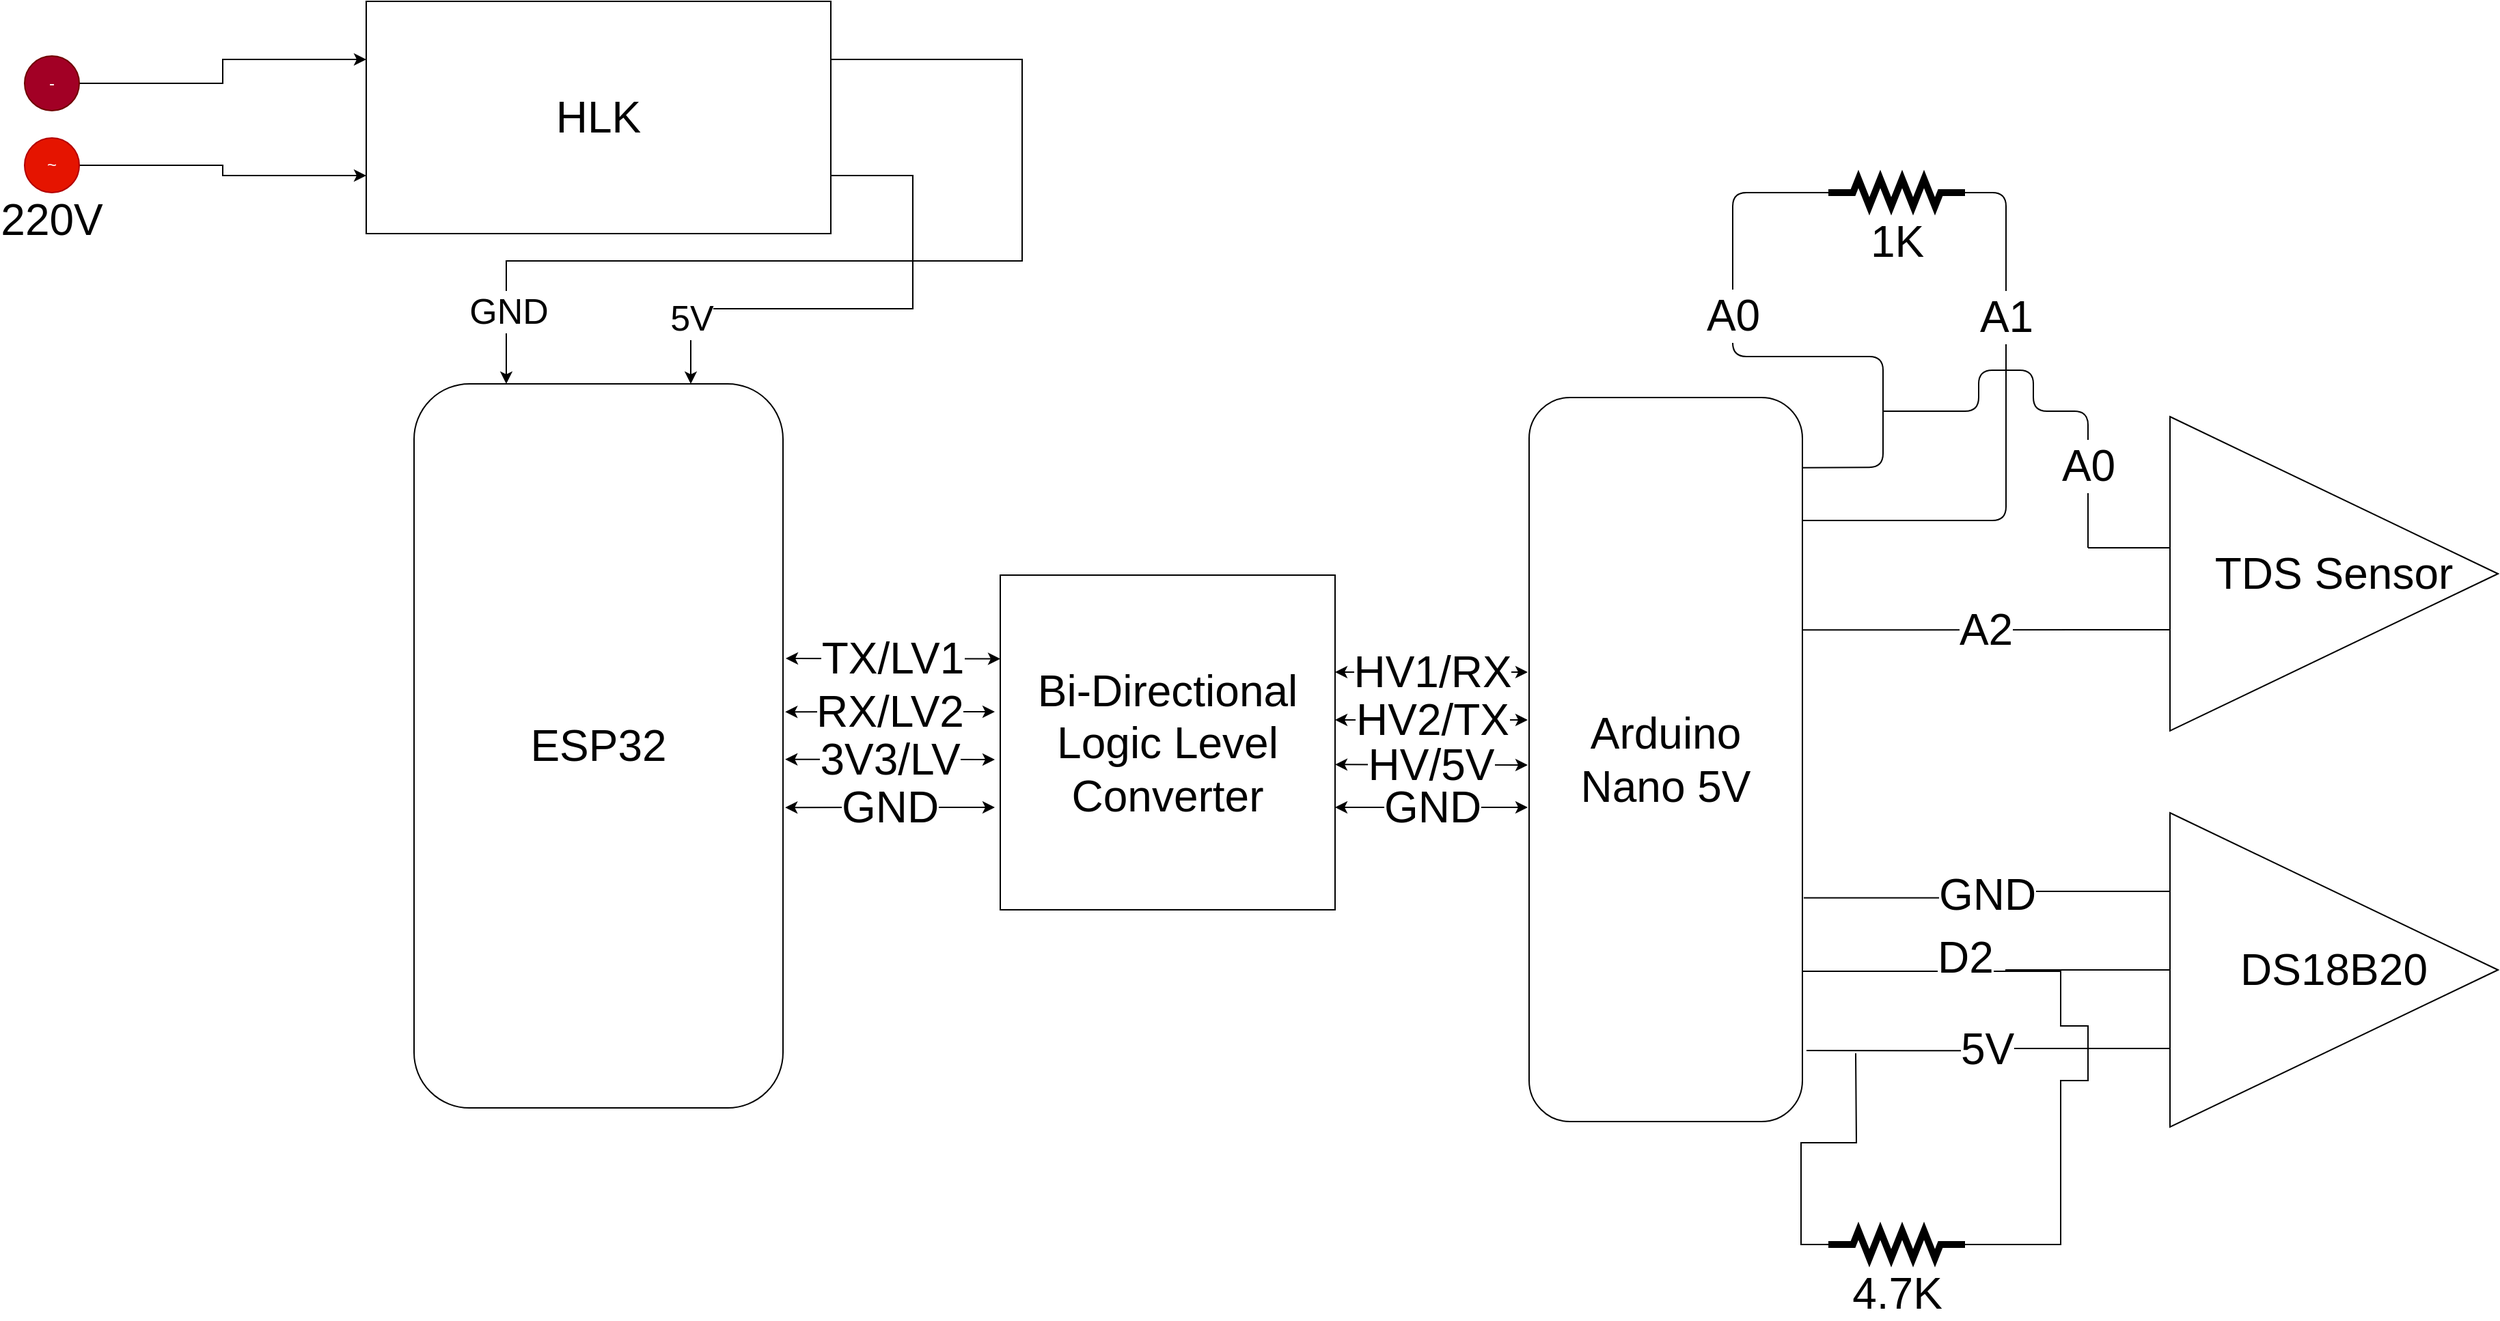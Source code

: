<mxfile version="14.9.6" type="device"><diagram id="CR8zGqUts7kMlNtFY5O4" name="Page-1"><mxGraphModel dx="442" dy="314" grid="1" gridSize="10" guides="1" tooltips="1" connect="1" arrows="1" fold="1" page="1" pageScale="1" pageWidth="1920" pageHeight="1200" math="0" shadow="0"><root><mxCell id="0"/><mxCell id="1" parent="0"/><mxCell id="Ugo03d8oLMbsBbboMRPL-1" value="&lt;font style=&quot;font-size: 32px&quot;&gt;ESP32&lt;/font&gt;" style="rounded=1;whiteSpace=wrap;html=1;" parent="1" vertex="1"><mxGeometry x="355" y="300" width="270" height="530" as="geometry"/></mxCell><mxCell id="Ugo03d8oLMbsBbboMRPL-6" style="edgeStyle=orthogonalEdgeStyle;rounded=0;orthogonalLoop=1;jettySize=auto;html=1;entryX=0;entryY=0.25;entryDx=0;entryDy=0;" parent="1" source="Ugo03d8oLMbsBbboMRPL-2" target="Ugo03d8oLMbsBbboMRPL-4" edge="1"><mxGeometry relative="1" as="geometry"/></mxCell><mxCell id="Ugo03d8oLMbsBbboMRPL-2" value="-" style="ellipse;whiteSpace=wrap;html=1;aspect=fixed;fillColor=#a20025;strokeColor=#6F0000;fontColor=#ffffff;" parent="1" vertex="1"><mxGeometry x="70" y="60" width="40" height="40" as="geometry"/></mxCell><mxCell id="Ugo03d8oLMbsBbboMRPL-7" style="edgeStyle=orthogonalEdgeStyle;rounded=0;orthogonalLoop=1;jettySize=auto;html=1;entryX=0;entryY=0.75;entryDx=0;entryDy=0;" parent="1" source="Ugo03d8oLMbsBbboMRPL-3" target="Ugo03d8oLMbsBbboMRPL-4" edge="1"><mxGeometry relative="1" as="geometry"/></mxCell><mxCell id="Ugo03d8oLMbsBbboMRPL-3" value="~" style="ellipse;whiteSpace=wrap;html=1;aspect=fixed;fillColor=#e51400;strokeColor=#B20000;fontColor=#ffffff;" parent="1" vertex="1"><mxGeometry x="70" y="120" width="40" height="40" as="geometry"/></mxCell><mxCell id="Ugo03d8oLMbsBbboMRPL-11" style="edgeStyle=orthogonalEdgeStyle;rounded=0;orthogonalLoop=1;jettySize=auto;html=1;exitX=1;exitY=0.25;exitDx=0;exitDy=0;entryX=0.25;entryY=0;entryDx=0;entryDy=0;" parent="1" source="Ugo03d8oLMbsBbboMRPL-4" target="Ugo03d8oLMbsBbboMRPL-1" edge="1"><mxGeometry relative="1" as="geometry"><mxPoint x="490" y="230" as="targetPoint"/><Array as="points"><mxPoint x="800" y="63"/><mxPoint x="800" y="210"/><mxPoint x="423" y="210"/></Array></mxGeometry></mxCell><mxCell id="Ugo03d8oLMbsBbboMRPL-13" value="GND" style="edgeLabel;html=1;align=center;verticalAlign=middle;resizable=0;points=[];fontSize=26;" parent="Ugo03d8oLMbsBbboMRPL-11" vertex="1" connectable="0"><mxGeometry x="0.858" y="1" relative="1" as="geometry"><mxPoint as="offset"/></mxGeometry></mxCell><mxCell id="Ugo03d8oLMbsBbboMRPL-12" style="edgeStyle=orthogonalEdgeStyle;rounded=0;orthogonalLoop=1;jettySize=auto;html=1;exitX=1;exitY=0.75;exitDx=0;exitDy=0;entryX=0.75;entryY=0;entryDx=0;entryDy=0;" parent="1" source="Ugo03d8oLMbsBbboMRPL-4" target="Ugo03d8oLMbsBbboMRPL-1" edge="1"><mxGeometry relative="1" as="geometry"><Array as="points"><mxPoint x="720" y="148"/><mxPoint x="720" y="245"/><mxPoint x="558" y="245"/></Array></mxGeometry></mxCell><mxCell id="Ugo03d8oLMbsBbboMRPL-14" value="&lt;font style=&quot;font-size: 26px&quot;&gt;5V&lt;/font&gt;" style="edgeLabel;html=1;align=center;verticalAlign=middle;resizable=0;points=[];" parent="Ugo03d8oLMbsBbboMRPL-12" vertex="1" connectable="0"><mxGeometry x="0.743" relative="1" as="geometry"><mxPoint as="offset"/></mxGeometry></mxCell><mxCell id="Ugo03d8oLMbsBbboMRPL-4" value="&lt;font style=&quot;font-size: 32px&quot;&gt;HLK&lt;/font&gt;" style="rounded=0;whiteSpace=wrap;html=1;" parent="1" vertex="1"><mxGeometry x="320" y="20" width="340" height="170" as="geometry"/></mxCell><mxCell id="Ugo03d8oLMbsBbboMRPL-5" value="&lt;font style=&quot;font-size: 32px&quot;&gt;220V&lt;/font&gt;" style="text;html=1;strokeColor=none;fillColor=none;align=center;verticalAlign=middle;whiteSpace=wrap;rounded=0;" parent="1" vertex="1"><mxGeometry x="70" y="170" width="40" height="20" as="geometry"/></mxCell><mxCell id="u3jvMqs9ffF3SErqGM_v-1" value="&lt;font style=&quot;font-size: 32px&quot;&gt;Bi-Directional Logic Level Converter&lt;/font&gt;" style="whiteSpace=wrap;html=1;aspect=fixed;" vertex="1" parent="1"><mxGeometry x="784" y="440" width="245" height="245" as="geometry"/></mxCell><mxCell id="u3jvMqs9ffF3SErqGM_v-18" value="D2" style="edgeStyle=orthogonalEdgeStyle;rounded=0;orthogonalLoop=1;jettySize=auto;html=1;fontSize=32;startArrow=none;startFill=0;endArrow=none;endFill=0;exitX=0.996;exitY=0.799;exitDx=0;exitDy=0;exitPerimeter=0;" edge="1" parent="1" source="u3jvMqs9ffF3SErqGM_v-2"><mxGeometry x="0.609" y="10" relative="1" as="geometry"><mxPoint x="1520" y="730" as="targetPoint"/><mxPoint x="1380" y="730" as="sourcePoint"/><Array as="points"><mxPoint x="1370" y="730"/></Array><mxPoint as="offset"/></mxGeometry></mxCell><mxCell id="u3jvMqs9ffF3SErqGM_v-2" value="&lt;font style=&quot;font-size: 32px&quot;&gt;Arduino &lt;br&gt;Nano 5V&lt;/font&gt;" style="rounded=1;whiteSpace=wrap;html=1;" vertex="1" parent="1"><mxGeometry x="1171" y="310" width="200" height="530" as="geometry"/></mxCell><mxCell id="u3jvMqs9ffF3SErqGM_v-3" value="TDS Sensor" style="triangle;whiteSpace=wrap;html=1;fontSize=32;" vertex="1" parent="1"><mxGeometry x="1640" y="324" width="240" height="230" as="geometry"/></mxCell><mxCell id="u3jvMqs9ffF3SErqGM_v-15" value="GND" style="edgeStyle=orthogonalEdgeStyle;rounded=0;orthogonalLoop=1;jettySize=auto;html=1;exitX=0;exitY=0.25;exitDx=0;exitDy=0;entryX=1.005;entryY=0.691;entryDx=0;entryDy=0;entryPerimeter=0;fontSize=32;startArrow=none;startFill=0;endArrow=none;endFill=0;" edge="1" parent="1" source="u3jvMqs9ffF3SErqGM_v-4" target="u3jvMqs9ffF3SErqGM_v-2"><mxGeometry relative="1" as="geometry"/></mxCell><mxCell id="u3jvMqs9ffF3SErqGM_v-17" value="5V" style="edgeStyle=orthogonalEdgeStyle;rounded=0;orthogonalLoop=1;jettySize=auto;html=1;exitX=0;exitY=0.75;exitDx=0;exitDy=0;entryX=1.015;entryY=0.902;entryDx=0;entryDy=0;entryPerimeter=0;fontSize=32;startArrow=none;startFill=0;endArrow=none;endFill=0;" edge="1" parent="1" source="u3jvMqs9ffF3SErqGM_v-4" target="u3jvMqs9ffF3SErqGM_v-2"><mxGeometry relative="1" as="geometry"/></mxCell><mxCell id="u3jvMqs9ffF3SErqGM_v-4" value="DS18B20" style="triangle;whiteSpace=wrap;html=1;fontSize=32;" vertex="1" parent="1"><mxGeometry x="1640" y="614" width="240" height="230" as="geometry"/></mxCell><mxCell id="u3jvMqs9ffF3SErqGM_v-5" value="TX/LV1" style="endArrow=classic;html=1;fontSize=32;entryX=0;entryY=0.25;entryDx=0;entryDy=0;startArrow=classic;startFill=1;" edge="1" parent="1" target="u3jvMqs9ffF3SErqGM_v-1"><mxGeometry width="50" height="50" relative="1" as="geometry"><mxPoint x="627" y="501" as="sourcePoint"/><mxPoint x="670" y="470" as="targetPoint"/></mxGeometry></mxCell><mxCell id="u3jvMqs9ffF3SErqGM_v-6" value="RX/LV2" style="endArrow=classic;html=1;fontSize=32;exitX=1.006;exitY=0.453;exitDx=0;exitDy=0;exitPerimeter=0;startArrow=classic;startFill=1;" edge="1" parent="1" source="Ugo03d8oLMbsBbboMRPL-1"><mxGeometry width="50" height="50" relative="1" as="geometry"><mxPoint x="630.13" y="540.15" as="sourcePoint"/><mxPoint x="780" y="540" as="targetPoint"/></mxGeometry></mxCell><mxCell id="u3jvMqs9ffF3SErqGM_v-7" value="3V3/LV" style="endArrow=classic;html=1;fontSize=32;exitX=1.006;exitY=0.453;exitDx=0;exitDy=0;exitPerimeter=0;startArrow=classic;startFill=1;" edge="1" parent="1"><mxGeometry width="50" height="50" relative="1" as="geometry"><mxPoint x="626.62" y="574.85" as="sourcePoint"/><mxPoint x="780" y="575" as="targetPoint"/></mxGeometry></mxCell><mxCell id="u3jvMqs9ffF3SErqGM_v-8" value="GND" style="endArrow=classic;html=1;fontSize=32;exitX=1.006;exitY=0.453;exitDx=0;exitDy=0;exitPerimeter=0;startArrow=classic;startFill=1;" edge="1" parent="1"><mxGeometry width="50" height="50" relative="1" as="geometry"><mxPoint x="626.62" y="610.09" as="sourcePoint"/><mxPoint x="780" y="610" as="targetPoint"/></mxGeometry></mxCell><mxCell id="u3jvMqs9ffF3SErqGM_v-9" value="HV1/RX" style="endArrow=classic;html=1;fontSize=32;startArrow=classic;startFill=1;" edge="1" parent="1"><mxGeometry width="50" height="50" relative="1" as="geometry"><mxPoint x="1029.0" y="511" as="sourcePoint"/><mxPoint x="1170" y="511" as="targetPoint"/></mxGeometry></mxCell><mxCell id="u3jvMqs9ffF3SErqGM_v-10" value="HV2/TX" style="endArrow=classic;html=1;fontSize=32;startArrow=classic;startFill=1;" edge="1" parent="1"><mxGeometry width="50" height="50" relative="1" as="geometry"><mxPoint x="1029.0" y="546" as="sourcePoint"/><mxPoint x="1170" y="546" as="targetPoint"/></mxGeometry></mxCell><mxCell id="u3jvMqs9ffF3SErqGM_v-11" value="HV/5V" style="endArrow=classic;html=1;fontSize=32;startArrow=classic;startFill=1;" edge="1" parent="1"><mxGeometry width="50" height="50" relative="1" as="geometry"><mxPoint x="1029.0" y="578.66" as="sourcePoint"/><mxPoint x="1170" y="579" as="targetPoint"/></mxGeometry></mxCell><mxCell id="u3jvMqs9ffF3SErqGM_v-12" value="GND" style="endArrow=classic;html=1;fontSize=32;startArrow=classic;startFill=1;" edge="1" parent="1"><mxGeometry width="50" height="50" relative="1" as="geometry"><mxPoint x="1029.0" y="610.0" as="sourcePoint"/><mxPoint x="1170" y="610" as="targetPoint"/></mxGeometry></mxCell><mxCell id="u3jvMqs9ffF3SErqGM_v-16" style="edgeStyle=orthogonalEdgeStyle;rounded=0;orthogonalLoop=1;jettySize=auto;html=1;entryX=0;entryY=0.5;entryDx=0;entryDy=0;fontSize=32;startArrow=none;startFill=0;endArrow=none;endFill=0;" edge="1" parent="1" source="u3jvMqs9ffF3SErqGM_v-13" target="u3jvMqs9ffF3SErqGM_v-4"><mxGeometry relative="1" as="geometry"><Array as="points"><mxPoint x="1560" y="930"/><mxPoint x="1560" y="810"/><mxPoint x="1580" y="810"/><mxPoint x="1580" y="770"/><mxPoint x="1560" y="770"/><mxPoint x="1560" y="730"/><mxPoint x="1520" y="730"/></Array></mxGeometry></mxCell><mxCell id="u3jvMqs9ffF3SErqGM_v-19" style="edgeStyle=orthogonalEdgeStyle;rounded=0;orthogonalLoop=1;jettySize=auto;html=1;exitX=0;exitY=0.5;exitDx=0;exitDy=0;exitPerimeter=0;fontSize=32;startArrow=none;startFill=0;endArrow=none;endFill=0;" edge="1" parent="1" source="u3jvMqs9ffF3SErqGM_v-13"><mxGeometry relative="1" as="geometry"><mxPoint x="1410" y="790" as="targetPoint"/></mxGeometry></mxCell><mxCell id="u3jvMqs9ffF3SErqGM_v-13" value="4.7K" style="pointerEvents=1;verticalLabelPosition=bottom;shadow=0;dashed=0;align=center;html=1;verticalAlign=top;shape=mxgraph.electrical.resistors.resistor_2;fontSize=32;strokeWidth=5;" vertex="1" parent="1"><mxGeometry x="1390" y="920" width="100" height="20" as="geometry"/></mxCell><mxCell id="u3jvMqs9ffF3SErqGM_v-20" value="1K" style="pointerEvents=1;verticalLabelPosition=bottom;shadow=0;dashed=0;align=center;html=1;verticalAlign=top;shape=mxgraph.electrical.resistors.resistor_2;fontSize=32;strokeWidth=5;" vertex="1" parent="1"><mxGeometry x="1390" y="150" width="100" height="20" as="geometry"/></mxCell><mxCell id="u3jvMqs9ffF3SErqGM_v-23" value="A0" style="endArrow=none;html=1;fontSize=32;endFill=0;entryX=0;entryY=0.5;entryDx=0;entryDy=0;entryPerimeter=0;exitX=1.002;exitY=0.097;exitDx=0;exitDy=0;exitPerimeter=0;" edge="1" parent="1" source="u3jvMqs9ffF3SErqGM_v-2" target="u3jvMqs9ffF3SErqGM_v-20"><mxGeometry x="0.272" width="50" height="50" relative="1" as="geometry"><mxPoint x="1430" y="360" as="sourcePoint"/><mxPoint x="1380" y="180" as="targetPoint"/><Array as="points"><mxPoint x="1430" y="361"/><mxPoint x="1430" y="280"/><mxPoint x="1320" y="280"/><mxPoint x="1320" y="250"/><mxPoint x="1320" y="210"/><mxPoint x="1320" y="160"/></Array><mxPoint as="offset"/></mxGeometry></mxCell><mxCell id="u3jvMqs9ffF3SErqGM_v-24" value="A1" style="endArrow=none;html=1;fontSize=32;entryX=1;entryY=0.5;entryDx=0;entryDy=0;entryPerimeter=0;" edge="1" parent="1" target="u3jvMqs9ffF3SErqGM_v-20"><mxGeometry x="0.422" width="50" height="50" relative="1" as="geometry"><mxPoint x="1371" y="400" as="sourcePoint"/><mxPoint x="1480" y="390" as="targetPoint"/><Array as="points"><mxPoint x="1520" y="400"/><mxPoint x="1520" y="290"/><mxPoint x="1520" y="210"/><mxPoint x="1520" y="160"/></Array><mxPoint as="offset"/></mxGeometry></mxCell><mxCell id="u3jvMqs9ffF3SErqGM_v-25" value="" style="endArrow=none;html=1;fontSize=32;" edge="1" parent="1"><mxGeometry width="50" height="50" relative="1" as="geometry"><mxPoint x="1580" y="420" as="sourcePoint"/><mxPoint x="1640" y="420" as="targetPoint"/></mxGeometry></mxCell><mxCell id="u3jvMqs9ffF3SErqGM_v-26" value="A2" style="endArrow=none;html=1;fontSize=32;exitX=0.999;exitY=0.321;exitDx=0;exitDy=0;exitPerimeter=0;" edge="1" parent="1" source="u3jvMqs9ffF3SErqGM_v-2"><mxGeometry width="50" height="50" relative="1" as="geometry"><mxPoint x="1580" y="480" as="sourcePoint"/><mxPoint x="1640" y="480" as="targetPoint"/></mxGeometry></mxCell><mxCell id="u3jvMqs9ffF3SErqGM_v-27" value="A0" style="endArrow=none;html=1;fontSize=32;" edge="1" parent="1"><mxGeometry x="-0.613" width="50" height="50" relative="1" as="geometry"><mxPoint x="1580" y="420" as="sourcePoint"/><mxPoint x="1430" y="320" as="targetPoint"/><Array as="points"><mxPoint x="1580" y="320"/><mxPoint x="1540" y="320"/><mxPoint x="1540" y="290"/><mxPoint x="1500" y="290"/><mxPoint x="1500" y="320"/></Array><mxPoint as="offset"/></mxGeometry></mxCell></root></mxGraphModel></diagram></mxfile>